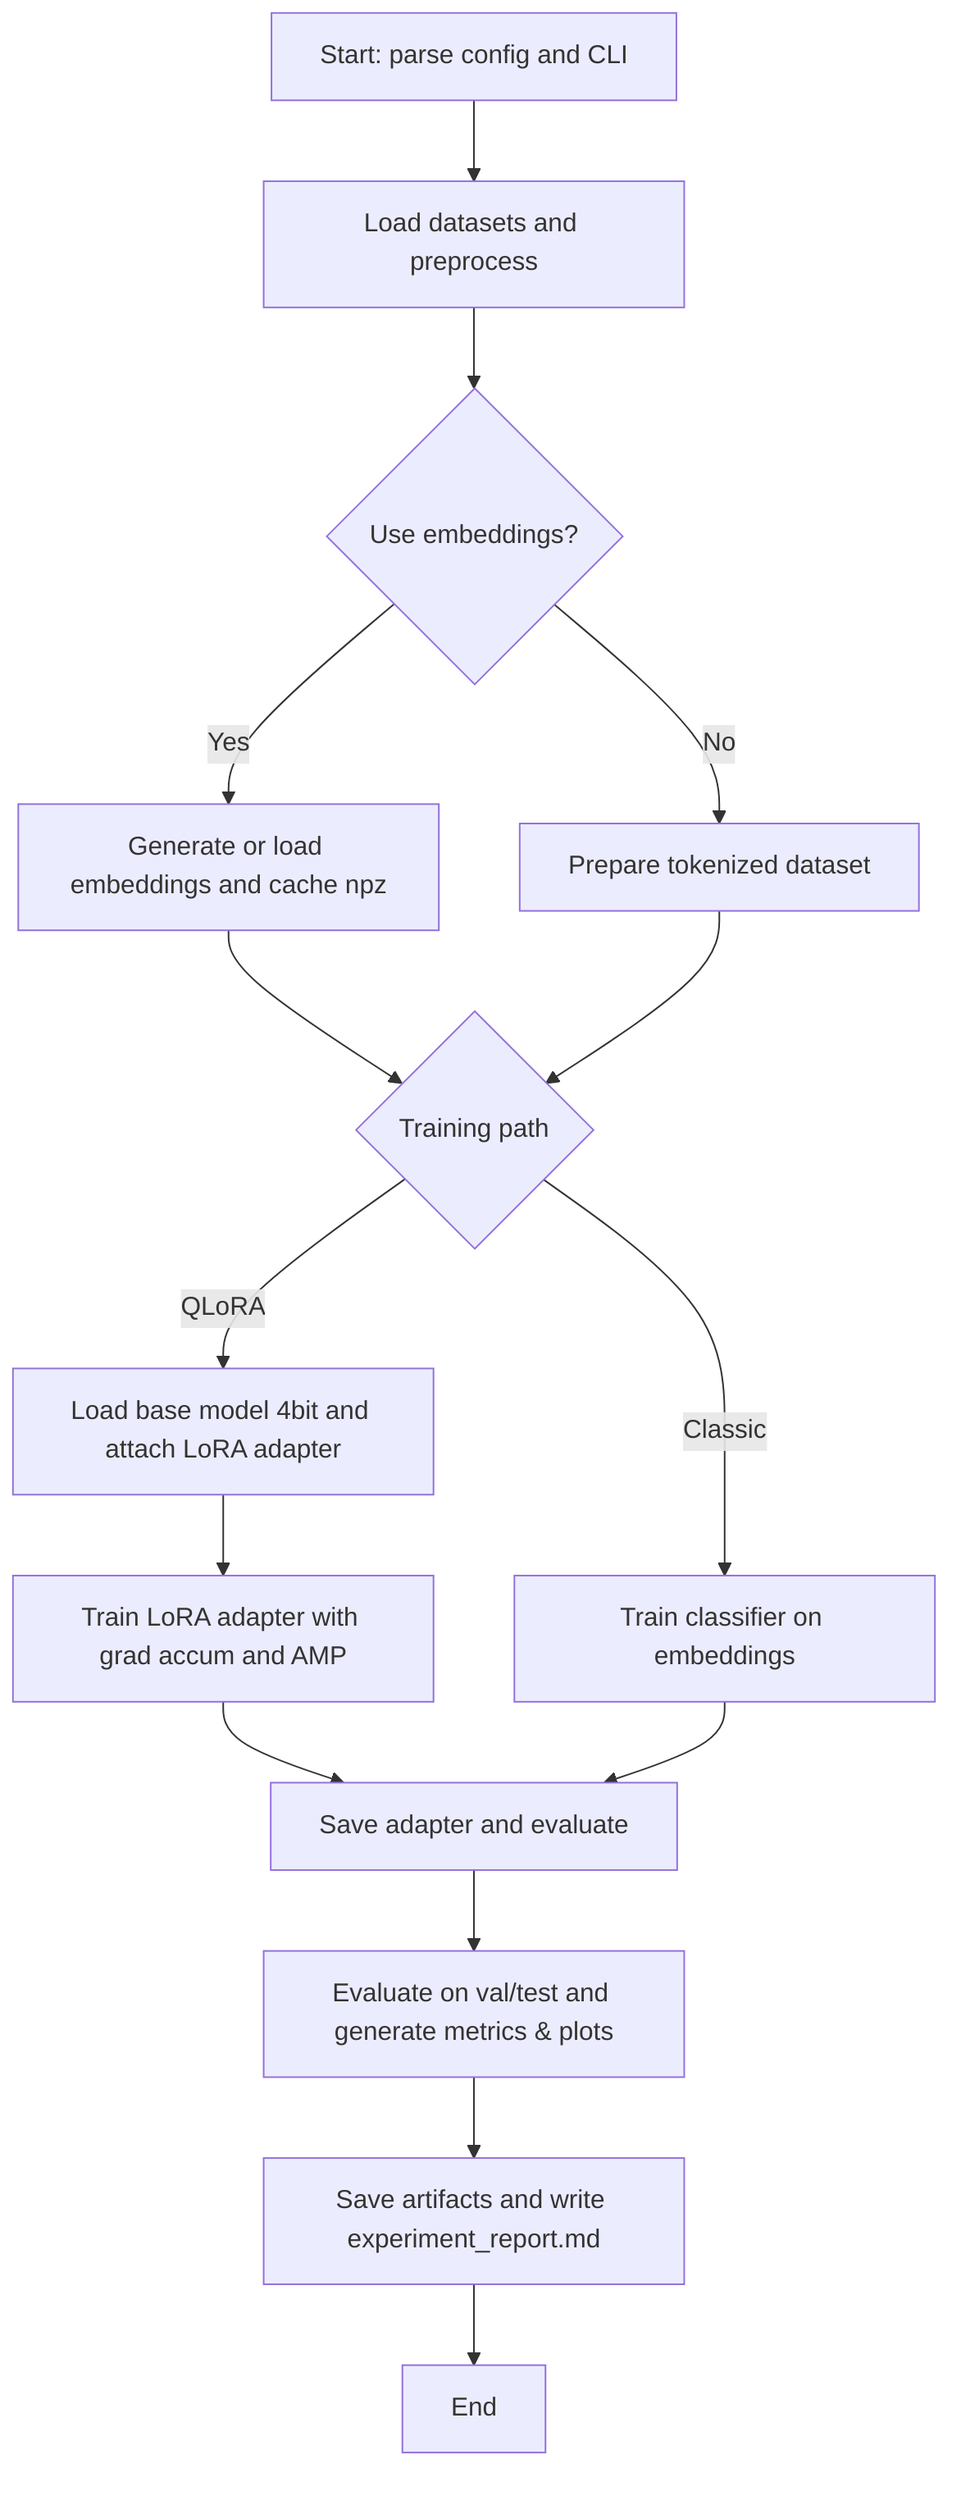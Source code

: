 flowchart TD
  A[Start: parse config and CLI] --> B[Load datasets and preprocess]
  B --> C{Use embeddings?}
  C -->|Yes| D[Generate or load embeddings and cache npz]
  C -->|No| E[Prepare tokenized dataset]
  D --> F{Training path}
  E --> F
  F -->|Classic| G[Train classifier on embeddings]
  F -->|QLoRA| H[Load base model 4bit and attach LoRA adapter]
  H --> I[Train LoRA adapter with grad accum and AMP]
  I --> J[Save adapter and evaluate]
  G --> J
  J --> K[Evaluate on val/test and generate metrics & plots]
  K --> L[Save artifacts and write experiment_report.md]
  L --> M[End]